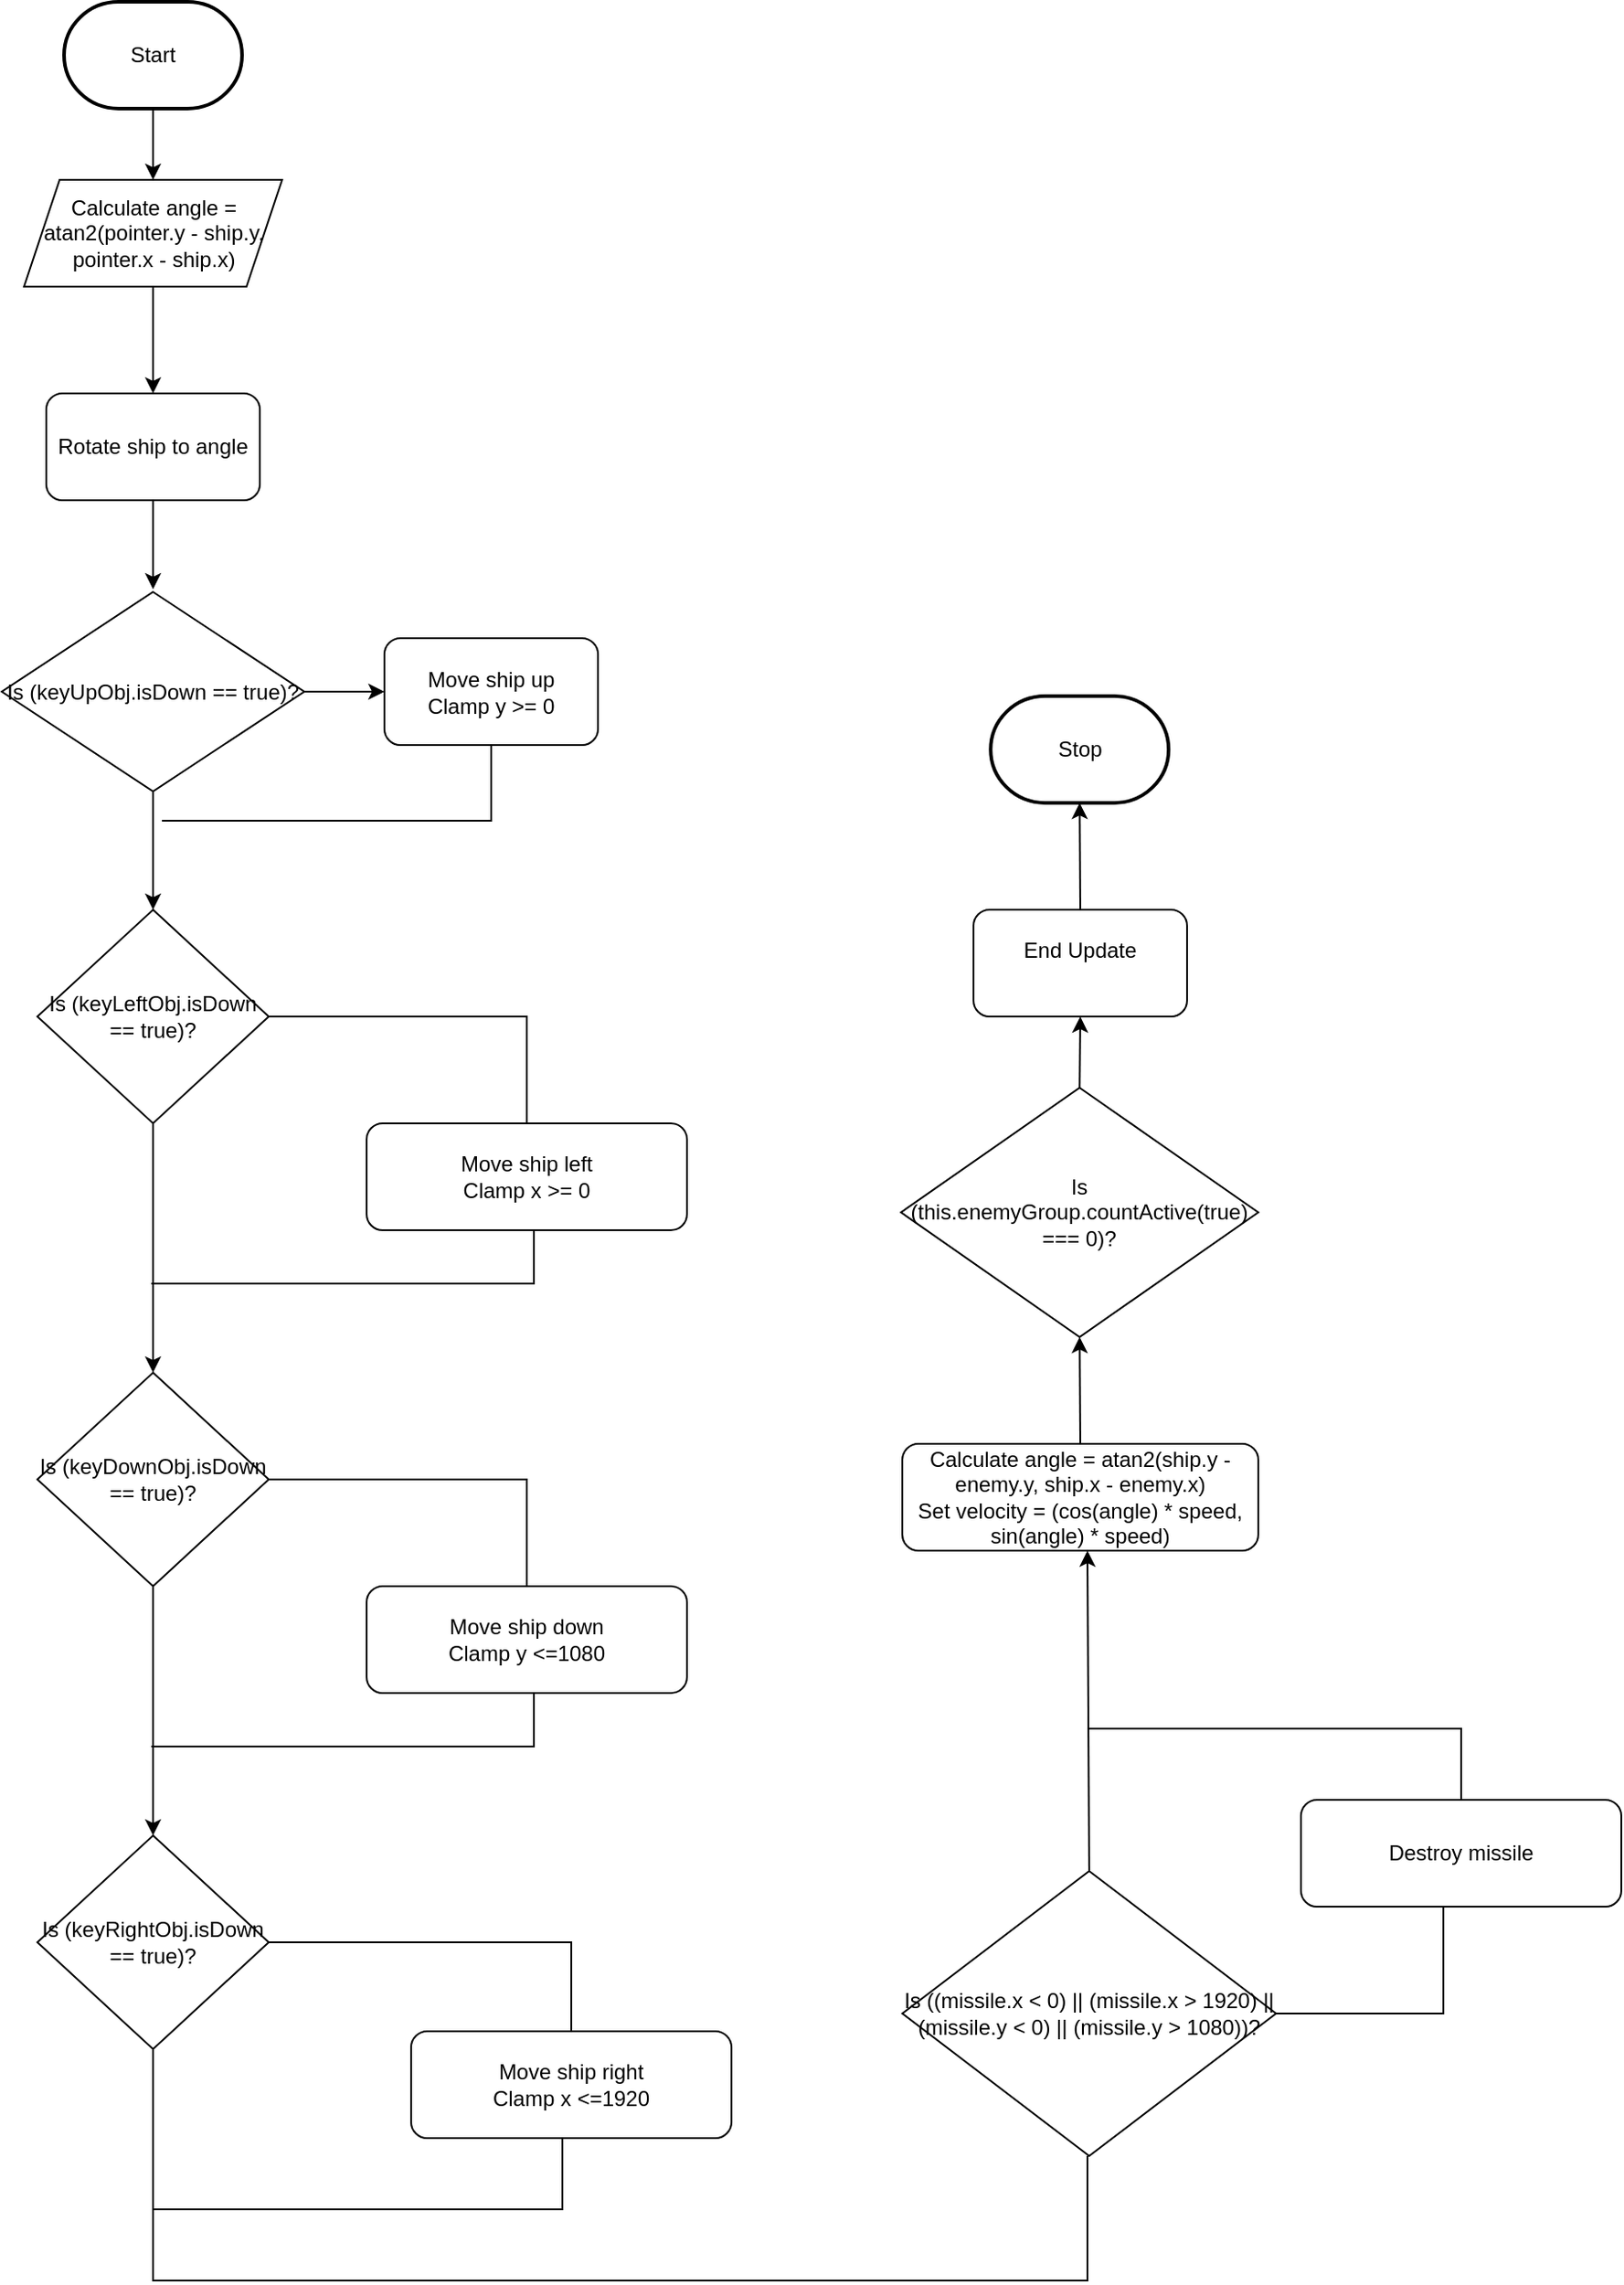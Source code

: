 <mxfile>
    <diagram id="4JdVQmdmPmwdYYD2dMfi" name="Page-1">
        <mxGraphModel dx="1186" dy="1632" grid="1" gridSize="10" guides="1" tooltips="1" connect="1" arrows="1" fold="1" page="1" pageScale="1" pageWidth="850" pageHeight="1100" math="0" shadow="0">
            <root>
                <mxCell id="0"/>
                <mxCell id="1" parent="0"/>
                <mxCell id="41" style="edgeStyle=none;html=1;exitX=0.5;exitY=1;exitDx=0;exitDy=0;exitPerimeter=0;entryX=0.5;entryY=0;entryDx=0;entryDy=0;" edge="1" parent="1" source="3" target="6">
                    <mxGeometry relative="1" as="geometry"/>
                </mxCell>
                <mxCell id="3" value="Start" style="strokeWidth=2;html=1;shape=mxgraph.flowchart.terminator;whiteSpace=wrap;" vertex="1" parent="1">
                    <mxGeometry x="75" y="-190" width="100" height="60" as="geometry"/>
                </mxCell>
                <mxCell id="4" value="Stop" style="strokeWidth=2;html=1;shape=mxgraph.flowchart.terminator;whiteSpace=wrap;" vertex="1" parent="1">
                    <mxGeometry x="595.63" y="200" width="100" height="60" as="geometry"/>
                </mxCell>
                <mxCell id="40" style="edgeStyle=none;html=1;exitX=0.5;exitY=1;exitDx=0;exitDy=0;entryX=0.5;entryY=0;entryDx=0;entryDy=0;" edge="1" parent="1" source="6" target="34">
                    <mxGeometry relative="1" as="geometry"/>
                </mxCell>
                <mxCell id="6" value="Calculate angle = atan2(pointer.y - ship.y, pointer.x - ship.x)" style="shape=parallelogram;perimeter=parallelogramPerimeter;whiteSpace=wrap;html=1;fixedSize=1;" vertex="1" parent="1">
                    <mxGeometry x="52.5" y="-90" width="145" height="60" as="geometry"/>
                </mxCell>
                <mxCell id="35" style="edgeStyle=none;html=1;exitX=0.5;exitY=1;exitDx=0;exitDy=0;rounded=0;curved=0;endArrow=none;endFill=0;" edge="1" parent="1" source="8">
                    <mxGeometry relative="1" as="geometry">
                        <mxPoint x="130" y="270" as="targetPoint"/>
                        <Array as="points">
                            <mxPoint x="315" y="270"/>
                        </Array>
                    </mxGeometry>
                </mxCell>
                <mxCell id="8" value="&lt;div style=&quot;scrollbar-color: rgb(226, 226, 226) rgb(251, 251, 251);&quot;&gt;Move ship up&lt;/div&gt;&lt;div style=&quot;scrollbar-color: rgb(226, 226, 226) rgb(251, 251, 251);&quot;&gt;Clamp y &amp;gt;= 0&lt;/div&gt;" style="rounded=1;whiteSpace=wrap;html=1;" vertex="1" parent="1">
                    <mxGeometry x="255" y="167.5" width="120" height="60" as="geometry"/>
                </mxCell>
                <mxCell id="16" style="edgeStyle=none;html=1;exitX=1;exitY=0.5;exitDx=0;exitDy=0;entryX=0;entryY=0.5;entryDx=0;entryDy=0;" edge="1" parent="1" source="18">
                    <mxGeometry relative="1" as="geometry">
                        <mxPoint x="255" y="197.5" as="targetPoint"/>
                    </mxGeometry>
                </mxCell>
                <mxCell id="36" style="edgeStyle=none;html=1;exitX=0.5;exitY=1;exitDx=0;exitDy=0;entryX=0.5;entryY=0;entryDx=0;entryDy=0;" edge="1" parent="1" source="18" target="21">
                    <mxGeometry relative="1" as="geometry"/>
                </mxCell>
                <mxCell id="18" value="&lt;div&gt;Is (keyUpObj.isDown == true)?&lt;/div&gt;" style="rhombus;whiteSpace=wrap;html=1;" vertex="1" parent="1">
                    <mxGeometry x="40" y="141.5" width="170" height="112" as="geometry"/>
                </mxCell>
                <mxCell id="20" style="edgeStyle=none;html=1;exitX=0.5;exitY=1;exitDx=0;exitDy=0;" edge="1" parent="1" source="21">
                    <mxGeometry relative="1" as="geometry">
                        <mxPoint x="125" y="580" as="targetPoint"/>
                    </mxGeometry>
                </mxCell>
                <mxCell id="37" style="edgeStyle=none;html=1;exitX=1;exitY=0.5;exitDx=0;exitDy=0;entryX=0.5;entryY=0;entryDx=0;entryDy=0;rounded=0;curved=0;endArrow=none;endFill=0;" edge="1" parent="1" source="21" target="23">
                    <mxGeometry relative="1" as="geometry">
                        <mxPoint x="340" y="380" as="targetPoint"/>
                        <Array as="points">
                            <mxPoint x="335" y="380"/>
                        </Array>
                    </mxGeometry>
                </mxCell>
                <mxCell id="21" value="&lt;div&gt;&lt;font color=&quot;#000000&quot;&gt;Is (keyLeftObj.isDown == true)?&lt;/font&gt;&lt;/div&gt;" style="rhombus;whiteSpace=wrap;html=1;" vertex="1" parent="1">
                    <mxGeometry x="60" y="320" width="130" height="120" as="geometry"/>
                </mxCell>
                <mxCell id="38" style="edgeStyle=none;html=1;exitX=0.5;exitY=1;exitDx=0;exitDy=0;rounded=0;curved=0;endArrow=none;endFill=0;" edge="1" parent="1">
                    <mxGeometry relative="1" as="geometry">
                        <mxPoint x="124" y="530" as="targetPoint"/>
                        <mxPoint x="339" y="500" as="sourcePoint"/>
                        <Array as="points">
                            <mxPoint x="339" y="530"/>
                        </Array>
                    </mxGeometry>
                </mxCell>
                <mxCell id="23" value="&lt;div&gt;Move ship left&lt;/div&gt;Clamp x &amp;gt;= 0" style="rounded=1;whiteSpace=wrap;html=1;" vertex="1" parent="1">
                    <mxGeometry x="245" y="440" width="180" height="60" as="geometry"/>
                </mxCell>
                <mxCell id="39" style="edgeStyle=none;html=1;exitX=0.5;exitY=1;exitDx=0;exitDy=0;" edge="1" parent="1" source="34">
                    <mxGeometry relative="1" as="geometry">
                        <mxPoint x="125" y="140" as="targetPoint"/>
                    </mxGeometry>
                </mxCell>
                <mxCell id="34" value="Rotate ship to angle" style="rounded=1;whiteSpace=wrap;html=1;" vertex="1" parent="1">
                    <mxGeometry x="65" y="30" width="120" height="60" as="geometry"/>
                </mxCell>
                <mxCell id="42" style="edgeStyle=none;html=1;exitX=0.5;exitY=1;exitDx=0;exitDy=0;" edge="1" parent="1" source="44">
                    <mxGeometry relative="1" as="geometry">
                        <mxPoint x="125" y="840" as="targetPoint"/>
                    </mxGeometry>
                </mxCell>
                <mxCell id="43" style="edgeStyle=none;html=1;exitX=1;exitY=0.5;exitDx=0;exitDy=0;entryX=0.5;entryY=0;entryDx=0;entryDy=0;rounded=0;curved=0;endArrow=none;endFill=0;" edge="1" parent="1" source="44" target="46">
                    <mxGeometry relative="1" as="geometry">
                        <mxPoint x="340" y="640" as="targetPoint"/>
                        <Array as="points">
                            <mxPoint x="335" y="640"/>
                        </Array>
                    </mxGeometry>
                </mxCell>
                <mxCell id="44" value="&lt;div&gt;&lt;font color=&quot;#000000&quot;&gt;Is (keyDownObj.isDown == true)?&lt;/font&gt;&lt;/div&gt;" style="rhombus;whiteSpace=wrap;html=1;" vertex="1" parent="1">
                    <mxGeometry x="60" y="580" width="130" height="120" as="geometry"/>
                </mxCell>
                <mxCell id="45" style="edgeStyle=none;html=1;exitX=0.5;exitY=1;exitDx=0;exitDy=0;rounded=0;curved=0;endArrow=none;endFill=0;" edge="1" parent="1">
                    <mxGeometry relative="1" as="geometry">
                        <mxPoint x="124" y="790" as="targetPoint"/>
                        <mxPoint x="339" y="760" as="sourcePoint"/>
                        <Array as="points">
                            <mxPoint x="339" y="790"/>
                        </Array>
                    </mxGeometry>
                </mxCell>
                <mxCell id="46" value="&lt;div&gt;Move ship down&lt;/div&gt;Clamp y &amp;lt;=1080" style="rounded=1;whiteSpace=wrap;html=1;" vertex="1" parent="1">
                    <mxGeometry x="245" y="700" width="180" height="60" as="geometry"/>
                </mxCell>
                <mxCell id="50" style="edgeStyle=none;html=1;exitX=1;exitY=0.5;exitDx=0;exitDy=0;entryX=0.5;entryY=0;entryDx=0;entryDy=0;rounded=0;curved=0;endArrow=none;endFill=0;" edge="1" parent="1" source="47" target="49">
                    <mxGeometry relative="1" as="geometry">
                        <mxPoint x="380" y="900" as="targetPoint"/>
                        <Array as="points">
                            <mxPoint x="360" y="900"/>
                        </Array>
                    </mxGeometry>
                </mxCell>
                <mxCell id="52" style="edgeStyle=none;html=1;exitX=0.5;exitY=1;exitDx=0;exitDy=0;rounded=0;curved=0;endArrow=none;endFill=0;" edge="1" parent="1" source="47">
                    <mxGeometry relative="1" as="geometry">
                        <mxPoint x="650" y="1020" as="targetPoint"/>
                        <Array as="points">
                            <mxPoint x="125" y="1070"/>
                            <mxPoint x="125" y="1090"/>
                            <mxPoint x="650" y="1090"/>
                        </Array>
                    </mxGeometry>
                </mxCell>
                <mxCell id="47" value="&lt;div&gt;&lt;font color=&quot;#000000&quot;&gt;Is (keyRightObj.isDown == true)?&lt;/font&gt;&lt;/div&gt;" style="rhombus;whiteSpace=wrap;html=1;" vertex="1" parent="1">
                    <mxGeometry x="60" y="840" width="130" height="120" as="geometry"/>
                </mxCell>
                <mxCell id="51" style="edgeStyle=none;html=1;exitX=0.5;exitY=1;exitDx=0;exitDy=0;rounded=0;curved=0;endArrow=none;endFill=0;" edge="1" parent="1">
                    <mxGeometry relative="1" as="geometry">
                        <mxPoint x="125" y="1050" as="targetPoint"/>
                        <mxPoint x="355" y="1010" as="sourcePoint"/>
                        <Array as="points">
                            <mxPoint x="355" y="1050"/>
                        </Array>
                    </mxGeometry>
                </mxCell>
                <mxCell id="49" value="&lt;div&gt;Move ship right&lt;/div&gt;Clamp x &amp;lt;=1920" style="rounded=1;whiteSpace=wrap;html=1;" vertex="1" parent="1">
                    <mxGeometry x="270" y="950" width="180" height="60" as="geometry"/>
                </mxCell>
                <mxCell id="54" style="edgeStyle=none;html=1;exitX=1;exitY=0.5;exitDx=0;exitDy=0;rounded=0;curved=0;endArrow=none;endFill=0;" edge="1" parent="1" source="53">
                    <mxGeometry relative="1" as="geometry">
                        <mxPoint x="850" y="880" as="targetPoint"/>
                        <Array as="points">
                            <mxPoint x="850" y="940"/>
                        </Array>
                    </mxGeometry>
                </mxCell>
                <mxCell id="56" style="edgeStyle=none;html=1;exitX=0.5;exitY=0;exitDx=0;exitDy=0;" edge="1" parent="1" source="53">
                    <mxGeometry relative="1" as="geometry">
                        <mxPoint x="650" y="680" as="targetPoint"/>
                    </mxGeometry>
                </mxCell>
                <mxCell id="53" value="&lt;div&gt;&lt;font color=&quot;#000000&quot;&gt;Is ((missile.x &amp;lt; 0) || (missile.x &amp;gt; 1920) || (missile.y &amp;lt; 0) || (missile.y &amp;gt; 1080))?&lt;/font&gt;&lt;/div&gt;" style="rhombus;whiteSpace=wrap;html=1;" vertex="1" parent="1">
                    <mxGeometry x="546" y="860" width="210" height="160" as="geometry"/>
                </mxCell>
                <mxCell id="58" style="edgeStyle=none;html=1;exitX=0.5;exitY=0;exitDx=0;exitDy=0;rounded=0;curved=0;endArrow=none;endFill=0;" edge="1" parent="1" source="55">
                    <mxGeometry relative="1" as="geometry">
                        <mxPoint x="650" y="780" as="targetPoint"/>
                        <Array as="points">
                            <mxPoint x="860" y="780"/>
                        </Array>
                    </mxGeometry>
                </mxCell>
                <mxCell id="55" value="&lt;div&gt;Destroy missile&lt;/div&gt;" style="rounded=1;whiteSpace=wrap;html=1;" vertex="1" parent="1">
                    <mxGeometry x="770" y="820" width="180" height="60" as="geometry"/>
                </mxCell>
                <mxCell id="61" style="edgeStyle=none;html=1;exitX=0.5;exitY=0;exitDx=0;exitDy=0;entryX=0.5;entryY=1;entryDx=0;entryDy=0;" edge="1" parent="1" source="59" target="60">
                    <mxGeometry relative="1" as="geometry"/>
                </mxCell>
                <mxCell id="59" value="&lt;div&gt;&lt;font color=&quot;#000000&quot;&gt;Calculate angle = atan2(ship.y - enemy.y, ship.x - enemy.x)&lt;/font&gt;&lt;/div&gt;&lt;div&gt;&lt;font color=&quot;#000000&quot;&gt;Set velocity = (cos(angle) * speed, sin(angle) * speed)&lt;/font&gt;&lt;/div&gt;" style="rounded=1;whiteSpace=wrap;html=1;" vertex="1" parent="1">
                    <mxGeometry x="546" y="620" width="200" height="60" as="geometry"/>
                </mxCell>
                <mxCell id="63" style="edgeStyle=none;html=1;exitX=0.5;exitY=0;exitDx=0;exitDy=0;entryX=0.5;entryY=1;entryDx=0;entryDy=0;" edge="1" parent="1" source="60" target="62">
                    <mxGeometry relative="1" as="geometry"/>
                </mxCell>
                <mxCell id="60" value="&lt;div&gt;&lt;font color=&quot;#000000&quot;&gt;Is (this.enemyGroup.countActive(true) === 0)?&lt;/font&gt;&lt;/div&gt;" style="rhombus;whiteSpace=wrap;html=1;" vertex="1" parent="1">
                    <mxGeometry x="545.25" y="420" width="200.75" height="140" as="geometry"/>
                </mxCell>
                <mxCell id="62" value="&lt;div&gt;&lt;font color=&quot;#000000&quot;&gt;End Update&lt;/font&gt;&lt;/div&gt;&lt;div&gt;&lt;br&gt;&lt;/div&gt;" style="rounded=1;whiteSpace=wrap;html=1;" vertex="1" parent="1">
                    <mxGeometry x="586" y="320" width="120" height="60" as="geometry"/>
                </mxCell>
                <mxCell id="64" style="edgeStyle=none;html=1;exitX=0.5;exitY=0;exitDx=0;exitDy=0;entryX=0.5;entryY=1;entryDx=0;entryDy=0;entryPerimeter=0;" edge="1" parent="1" source="62" target="4">
                    <mxGeometry relative="1" as="geometry"/>
                </mxCell>
            </root>
        </mxGraphModel>
    </diagram>
</mxfile>